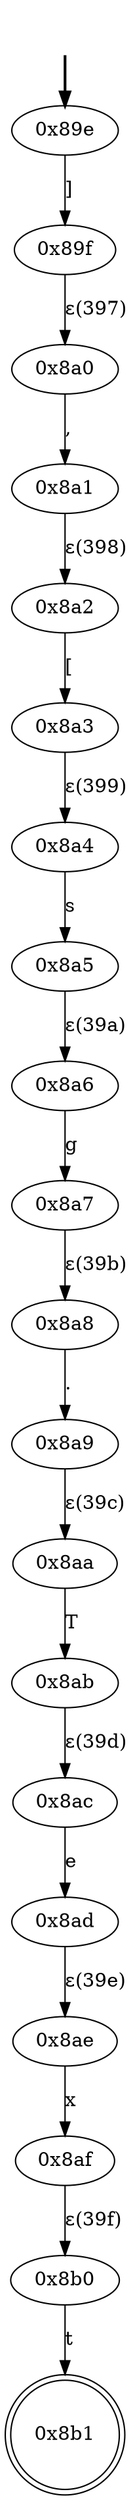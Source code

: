 digraph {
	fake [style=invisible]
	"0x89e" [root=true]
	"0x89f"
	"0x8a0"
	"0x8a1"
	"0x8a2"
	"0x8a3"
	"0x8a4"
	"0x8a5"
	"0x8a6"
	"0x8a7"
	"0x8a8"
	"0x8a9"
	"0x8aa"
	"0x8ab"
	"0x8ac"
	"0x8ad"
	"0x8ae"
	"0x8af"
	"0x8b0"
	"0x8b1" [shape=doublecircle]
	fake -> "0x89e" [style=bold]
	"0x89e" -> "0x89f" [label="]"]
	"0x8a0" -> "0x8a1" [label=","]
	"0x89f" -> "0x8a0" [label="ε(397)"]
	"0x8a2" -> "0x8a3" [label="["]
	"0x8a1" -> "0x8a2" [label="ε(398)"]
	"0x8a4" -> "0x8a5" [label=s]
	"0x8a3" -> "0x8a4" [label="ε(399)"]
	"0x8a6" -> "0x8a7" [label=g]
	"0x8a5" -> "0x8a6" [label="ε(39a)"]
	"0x8a8" -> "0x8a9" [label="."]
	"0x8a7" -> "0x8a8" [label="ε(39b)"]
	"0x8aa" -> "0x8ab" [label=T]
	"0x8a9" -> "0x8aa" [label="ε(39c)"]
	"0x8ac" -> "0x8ad" [label=e]
	"0x8ab" -> "0x8ac" [label="ε(39d)"]
	"0x8ae" -> "0x8af" [label=x]
	"0x8ad" -> "0x8ae" [label="ε(39e)"]
	"0x8b0" -> "0x8b1" [label=t]
	"0x8af" -> "0x8b0" [label="ε(39f)"]
}

